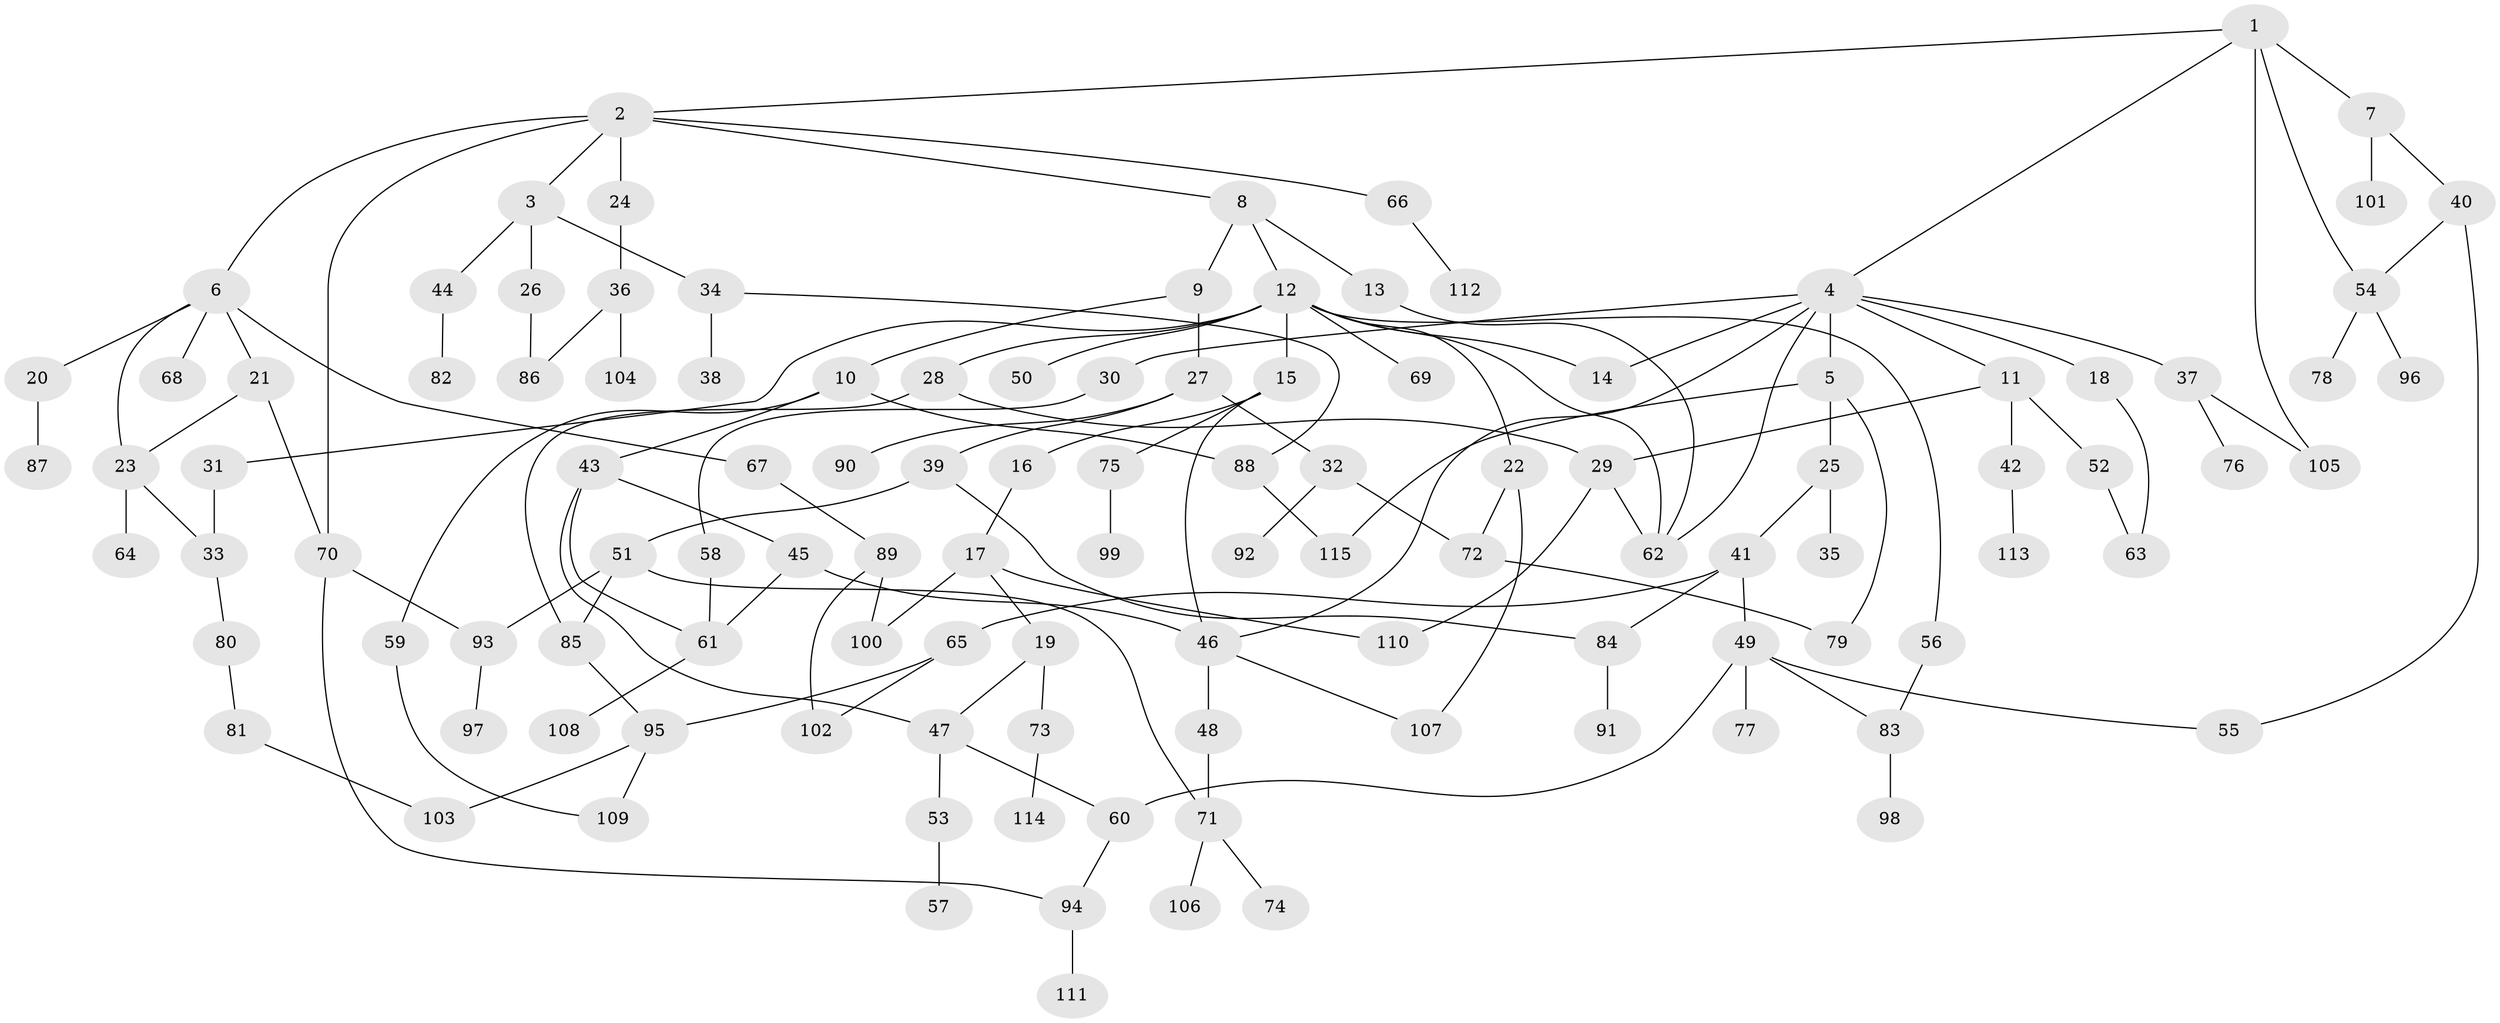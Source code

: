 // coarse degree distribution, {18: 0.029411764705882353, 4: 0.14705882352941177, 7: 0.029411764705882353, 9: 0.029411764705882353, 6: 0.058823529411764705, 1: 0.4411764705882353, 3: 0.11764705882352941, 2: 0.11764705882352941, 5: 0.029411764705882353}
// Generated by graph-tools (version 1.1) at 2025/16/03/04/25 18:16:55]
// undirected, 115 vertices, 150 edges
graph export_dot {
graph [start="1"]
  node [color=gray90,style=filled];
  1;
  2;
  3;
  4;
  5;
  6;
  7;
  8;
  9;
  10;
  11;
  12;
  13;
  14;
  15;
  16;
  17;
  18;
  19;
  20;
  21;
  22;
  23;
  24;
  25;
  26;
  27;
  28;
  29;
  30;
  31;
  32;
  33;
  34;
  35;
  36;
  37;
  38;
  39;
  40;
  41;
  42;
  43;
  44;
  45;
  46;
  47;
  48;
  49;
  50;
  51;
  52;
  53;
  54;
  55;
  56;
  57;
  58;
  59;
  60;
  61;
  62;
  63;
  64;
  65;
  66;
  67;
  68;
  69;
  70;
  71;
  72;
  73;
  74;
  75;
  76;
  77;
  78;
  79;
  80;
  81;
  82;
  83;
  84;
  85;
  86;
  87;
  88;
  89;
  90;
  91;
  92;
  93;
  94;
  95;
  96;
  97;
  98;
  99;
  100;
  101;
  102;
  103;
  104;
  105;
  106;
  107;
  108;
  109;
  110;
  111;
  112;
  113;
  114;
  115;
  1 -- 2;
  1 -- 4;
  1 -- 7;
  1 -- 54;
  1 -- 105;
  2 -- 3;
  2 -- 6;
  2 -- 8;
  2 -- 24;
  2 -- 66;
  2 -- 70;
  3 -- 26;
  3 -- 34;
  3 -- 44;
  4 -- 5;
  4 -- 11;
  4 -- 14;
  4 -- 18;
  4 -- 30;
  4 -- 37;
  4 -- 62;
  4 -- 46;
  5 -- 25;
  5 -- 115;
  5 -- 79;
  6 -- 20;
  6 -- 21;
  6 -- 23;
  6 -- 67;
  6 -- 68;
  7 -- 40;
  7 -- 101;
  8 -- 9;
  8 -- 12;
  8 -- 13;
  9 -- 10;
  9 -- 27;
  10 -- 43;
  10 -- 59;
  10 -- 88;
  11 -- 42;
  11 -- 52;
  11 -- 29;
  12 -- 15;
  12 -- 22;
  12 -- 28;
  12 -- 31;
  12 -- 50;
  12 -- 56;
  12 -- 69;
  12 -- 14;
  12 -- 62;
  13 -- 62;
  15 -- 16;
  15 -- 75;
  15 -- 46;
  16 -- 17;
  17 -- 19;
  17 -- 100;
  17 -- 110;
  18 -- 63;
  19 -- 73;
  19 -- 47;
  20 -- 87;
  21 -- 23;
  21 -- 70;
  22 -- 107;
  22 -- 72;
  23 -- 33;
  23 -- 64;
  24 -- 36;
  25 -- 35;
  25 -- 41;
  26 -- 86;
  27 -- 32;
  27 -- 39;
  27 -- 90;
  28 -- 29;
  28 -- 85;
  29 -- 62;
  29 -- 110;
  30 -- 58;
  31 -- 33;
  32 -- 72;
  32 -- 92;
  33 -- 80;
  34 -- 38;
  34 -- 88;
  36 -- 104;
  36 -- 86;
  37 -- 76;
  37 -- 105;
  39 -- 51;
  39 -- 84;
  40 -- 54;
  40 -- 55;
  41 -- 49;
  41 -- 65;
  41 -- 84;
  42 -- 113;
  43 -- 45;
  43 -- 47;
  43 -- 61;
  44 -- 82;
  45 -- 46;
  45 -- 61;
  46 -- 48;
  46 -- 107;
  47 -- 53;
  47 -- 60;
  48 -- 71;
  49 -- 55;
  49 -- 77;
  49 -- 83;
  49 -- 60;
  51 -- 71;
  51 -- 93;
  51 -- 85;
  52 -- 63;
  53 -- 57;
  54 -- 78;
  54 -- 96;
  56 -- 83;
  58 -- 61;
  59 -- 109;
  60 -- 94;
  61 -- 108;
  65 -- 102;
  65 -- 95;
  66 -- 112;
  67 -- 89;
  70 -- 94;
  70 -- 93;
  71 -- 74;
  71 -- 106;
  72 -- 79;
  73 -- 114;
  75 -- 99;
  80 -- 81;
  81 -- 103;
  83 -- 98;
  84 -- 91;
  85 -- 95;
  88 -- 115;
  89 -- 102;
  89 -- 100;
  93 -- 97;
  94 -- 111;
  95 -- 109;
  95 -- 103;
}
